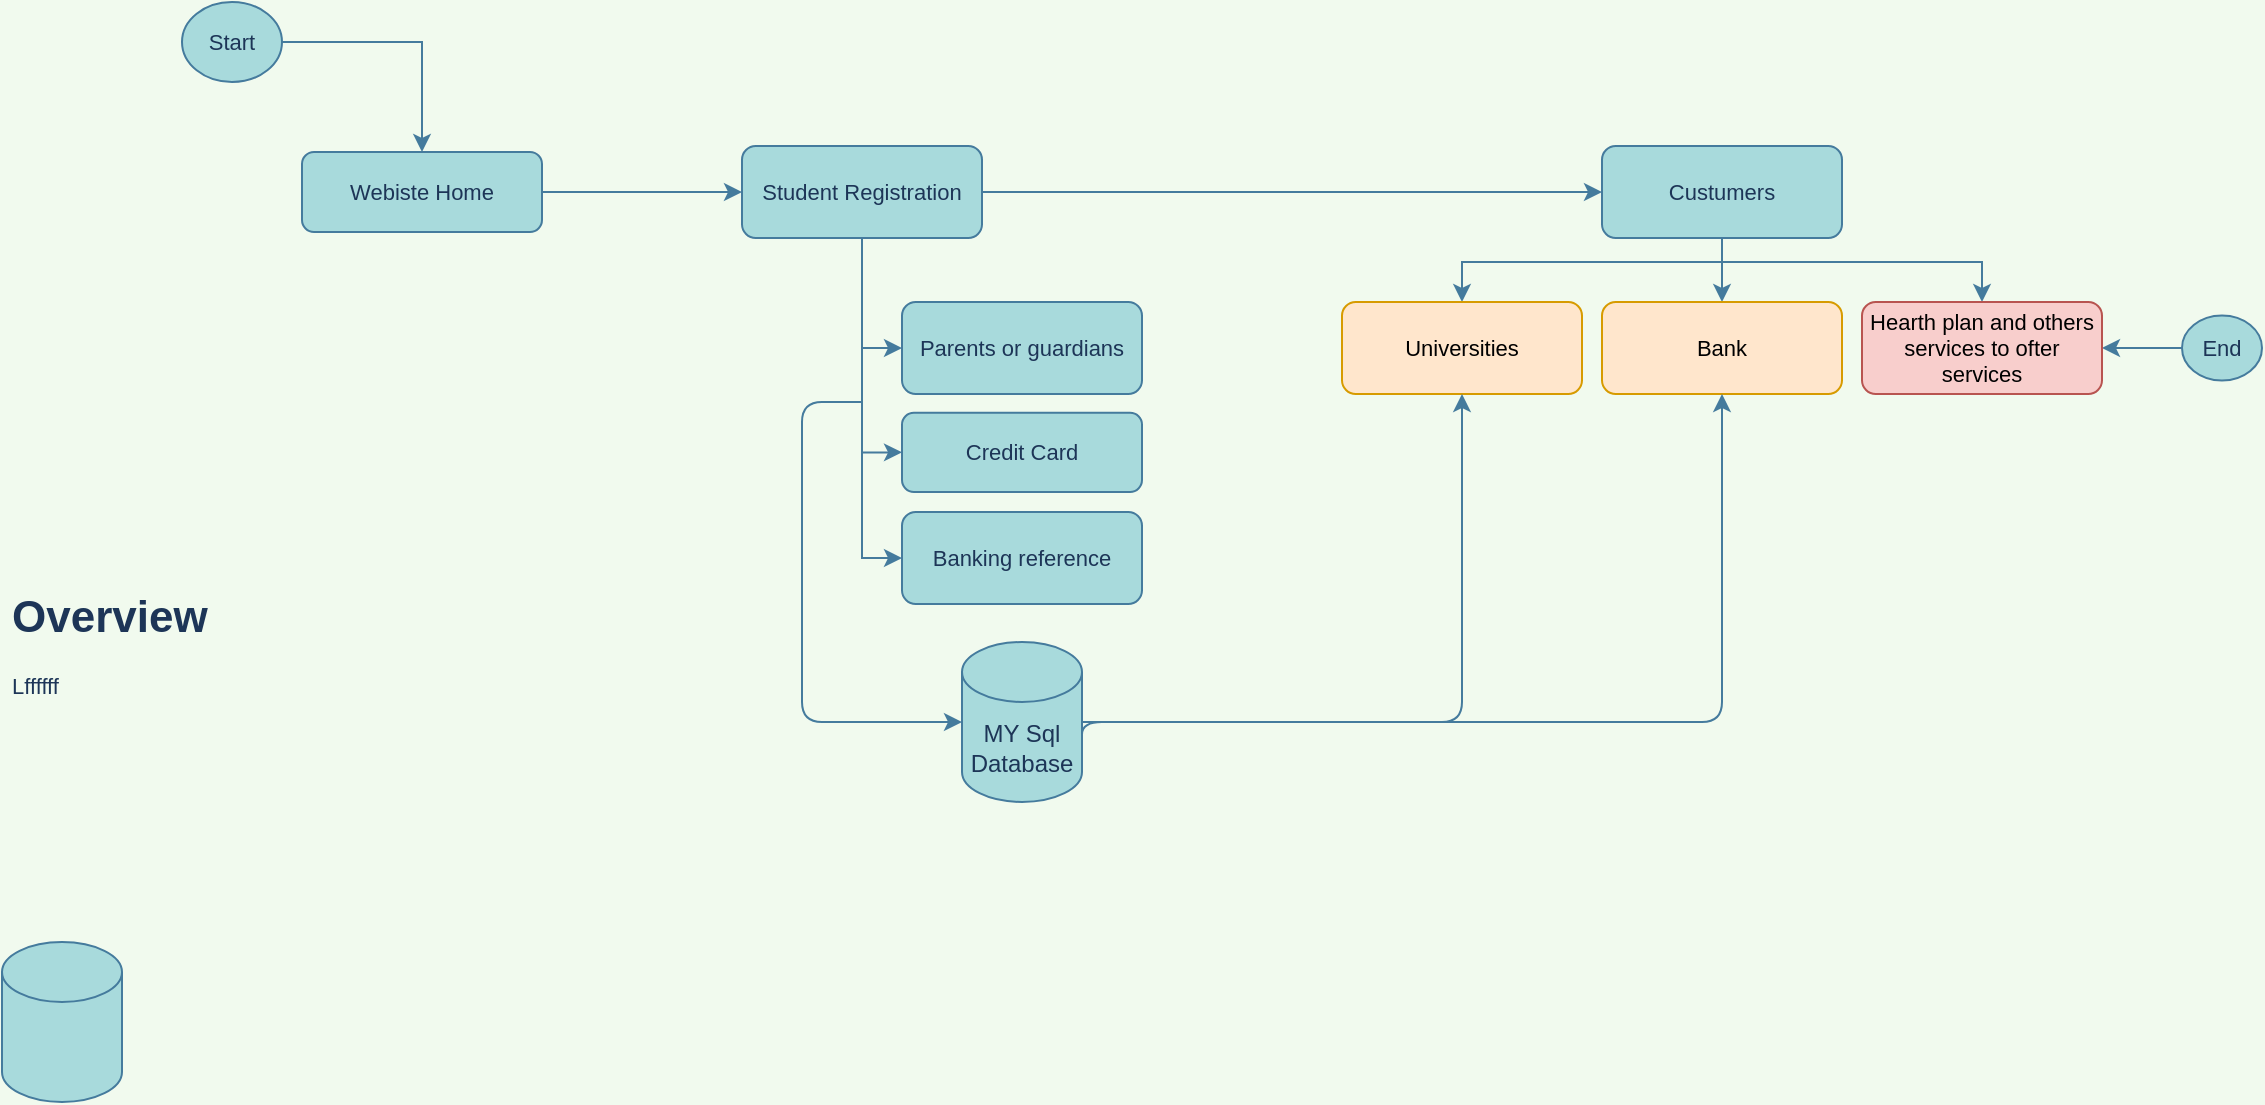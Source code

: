 <mxfile version="16.5.3" type="github">
  <diagram id="C5RBs43oDa-KdzZeNtuy" name="Page-1">
    <mxGraphModel dx="992" dy="613" grid="1" gridSize="10" guides="1" tooltips="1" connect="1" arrows="1" fold="1" page="1" pageScale="1" pageWidth="827" pageHeight="1169" background="#F1FAEE" math="0" shadow="0">
      <root>
        <mxCell id="WIyWlLk6GJQsqaUBKTNV-0" />
        <mxCell id="WIyWlLk6GJQsqaUBKTNV-1" parent="WIyWlLk6GJQsqaUBKTNV-0" />
        <mxCell id="O1w3WCs1X5jNn9kUkT5b-7" value="" style="edgeStyle=orthogonalEdgeStyle;rounded=0;orthogonalLoop=1;jettySize=auto;html=1;fontSize=11;noEdgeStyle=1;orthogonal=1;labelBackgroundColor=#F1FAEE;strokeColor=#457B9D;fontColor=#1D3557;" edge="1" parent="WIyWlLk6GJQsqaUBKTNV-1" source="O1w3WCs1X5jNn9kUkT5b-5" target="O1w3WCs1X5jNn9kUkT5b-6">
          <mxGeometry relative="1" as="geometry">
            <Array as="points">
              <mxPoint x="282" y="125" />
              <mxPoint x="358" y="125" />
            </Array>
          </mxGeometry>
        </mxCell>
        <mxCell id="O1w3WCs1X5jNn9kUkT5b-5" value="Webiste Home" style="rounded=1;whiteSpace=wrap;html=1;fontSize=11;fillColor=#A8DADC;strokeColor=#457B9D;fontColor=#1D3557;" vertex="1" parent="WIyWlLk6GJQsqaUBKTNV-1">
          <mxGeometry x="150" y="105" width="120" height="40" as="geometry" />
        </mxCell>
        <mxCell id="O1w3WCs1X5jNn9kUkT5b-41" value="" style="edgeStyle=orthogonalEdgeStyle;rounded=0;orthogonalLoop=1;jettySize=auto;html=1;fontSize=11;labelBackgroundColor=#F1FAEE;strokeColor=#457B9D;fontColor=#1D3557;" edge="1" parent="WIyWlLk6GJQsqaUBKTNV-1" source="O1w3WCs1X5jNn9kUkT5b-6" target="O1w3WCs1X5jNn9kUkT5b-40">
          <mxGeometry relative="1" as="geometry" />
        </mxCell>
        <mxCell id="O1w3WCs1X5jNn9kUkT5b-43" value="" style="edgeStyle=orthogonalEdgeStyle;rounded=0;orthogonalLoop=1;jettySize=auto;html=1;fontSize=11;entryX=0;entryY=0.5;entryDx=0;entryDy=0;labelBackgroundColor=#F1FAEE;strokeColor=#457B9D;fontColor=#1D3557;" edge="1" parent="WIyWlLk6GJQsqaUBKTNV-1" source="O1w3WCs1X5jNn9kUkT5b-6" target="O1w3WCs1X5jNn9kUkT5b-42">
          <mxGeometry relative="1" as="geometry" />
        </mxCell>
        <mxCell id="O1w3WCs1X5jNn9kUkT5b-45" value="" style="edgeStyle=orthogonalEdgeStyle;rounded=0;orthogonalLoop=1;jettySize=auto;html=1;fontSize=11;entryX=0;entryY=0.5;entryDx=0;entryDy=0;labelBackgroundColor=#F1FAEE;strokeColor=#457B9D;fontColor=#1D3557;" edge="1" parent="WIyWlLk6GJQsqaUBKTNV-1" source="O1w3WCs1X5jNn9kUkT5b-6" target="O1w3WCs1X5jNn9kUkT5b-44">
          <mxGeometry relative="1" as="geometry" />
        </mxCell>
        <mxCell id="O1w3WCs1X5jNn9kUkT5b-47" value="" style="edgeStyle=orthogonalEdgeStyle;rounded=0;orthogonalLoop=1;jettySize=auto;html=1;fontSize=11;entryX=0;entryY=0.5;entryDx=0;entryDy=0;labelBackgroundColor=#F1FAEE;strokeColor=#457B9D;fontColor=#1D3557;" edge="1" parent="WIyWlLk6GJQsqaUBKTNV-1" source="O1w3WCs1X5jNn9kUkT5b-6" target="O1w3WCs1X5jNn9kUkT5b-46">
          <mxGeometry relative="1" as="geometry" />
        </mxCell>
        <mxCell id="O1w3WCs1X5jNn9kUkT5b-6" value="Student Registration" style="whiteSpace=wrap;html=1;rounded=1;fontSize=11;fillColor=#A8DADC;strokeColor=#457B9D;fontColor=#1D3557;" vertex="1" parent="WIyWlLk6GJQsqaUBKTNV-1">
          <mxGeometry x="370" y="102" width="120" height="46" as="geometry" />
        </mxCell>
        <mxCell id="O1w3WCs1X5jNn9kUkT5b-58" value="" style="edgeStyle=orthogonalEdgeStyle;rounded=0;orthogonalLoop=1;jettySize=auto;html=1;fontSize=11;labelBackgroundColor=#F1FAEE;strokeColor=#457B9D;fontColor=#1D3557;" edge="1" parent="WIyWlLk6GJQsqaUBKTNV-1" source="O1w3WCs1X5jNn9kUkT5b-24" target="O1w3WCs1X5jNn9kUkT5b-5">
          <mxGeometry relative="1" as="geometry" />
        </mxCell>
        <mxCell id="O1w3WCs1X5jNn9kUkT5b-24" value="Start" style="ellipse;whiteSpace=wrap;html=1;fontSize=11;fillColor=#A8DADC;strokeColor=#457B9D;fontColor=#1D3557;" vertex="1" parent="WIyWlLk6GJQsqaUBKTNV-1">
          <mxGeometry x="90" y="30" width="50" height="40" as="geometry" />
        </mxCell>
        <mxCell id="O1w3WCs1X5jNn9kUkT5b-59" value="" style="edgeStyle=orthogonalEdgeStyle;rounded=0;orthogonalLoop=1;jettySize=auto;html=1;fontSize=11;labelBackgroundColor=#F1FAEE;strokeColor=#457B9D;fontColor=#1D3557;" edge="1" parent="WIyWlLk6GJQsqaUBKTNV-1" source="O1w3WCs1X5jNn9kUkT5b-29" target="O1w3WCs1X5jNn9kUkT5b-54">
          <mxGeometry relative="1" as="geometry" />
        </mxCell>
        <mxCell id="O1w3WCs1X5jNn9kUkT5b-29" value="End" style="ellipse;whiteSpace=wrap;html=1;rounded=1;fontSize=11;fillColor=#A8DADC;strokeColor=#457B9D;fontColor=#1D3557;" vertex="1" parent="WIyWlLk6GJQsqaUBKTNV-1">
          <mxGeometry x="1090" y="186.754" width="40" height="32.5" as="geometry" />
        </mxCell>
        <mxCell id="O1w3WCs1X5jNn9kUkT5b-33" value="&lt;h1&gt;Overview&lt;/h1&gt;&lt;p&gt;Lffffff&lt;/p&gt;" style="text;html=1;strokeColor=none;fillColor=none;spacing=5;spacingTop=-20;whiteSpace=wrap;overflow=hidden;rounded=0;fontSize=11;fontColor=#1D3557;" vertex="1" parent="WIyWlLk6GJQsqaUBKTNV-1">
          <mxGeometry y="320" width="190" height="120" as="geometry" />
        </mxCell>
        <mxCell id="O1w3WCs1X5jNn9kUkT5b-34" value="" style="shape=cylinder3;whiteSpace=wrap;html=1;boundedLbl=1;backgroundOutline=1;size=15;fontSize=11;fillColor=#A8DADC;strokeColor=#457B9D;fontColor=#1D3557;" vertex="1" parent="WIyWlLk6GJQsqaUBKTNV-1">
          <mxGeometry y="500" width="60" height="80" as="geometry" />
        </mxCell>
        <mxCell id="O1w3WCs1X5jNn9kUkT5b-55" value="" style="edgeStyle=orthogonalEdgeStyle;rounded=0;orthogonalLoop=1;jettySize=auto;html=1;fontSize=11;exitX=0.5;exitY=1;exitDx=0;exitDy=0;labelBackgroundColor=#F1FAEE;strokeColor=#457B9D;fontColor=#1D3557;" edge="1" parent="WIyWlLk6GJQsqaUBKTNV-1" source="O1w3WCs1X5jNn9kUkT5b-40" target="O1w3WCs1X5jNn9kUkT5b-54">
          <mxGeometry relative="1" as="geometry">
            <Array as="points">
              <mxPoint x="860" y="160" />
              <mxPoint x="990" y="160" />
            </Array>
          </mxGeometry>
        </mxCell>
        <mxCell id="O1w3WCs1X5jNn9kUkT5b-56" value="" style="edgeStyle=orthogonalEdgeStyle;rounded=0;orthogonalLoop=1;jettySize=auto;html=1;fontSize=11;labelBackgroundColor=#F1FAEE;strokeColor=#457B9D;fontColor=#1D3557;" edge="1" parent="WIyWlLk6GJQsqaUBKTNV-1" source="O1w3WCs1X5jNn9kUkT5b-40" target="O1w3WCs1X5jNn9kUkT5b-50">
          <mxGeometry relative="1" as="geometry" />
        </mxCell>
        <mxCell id="O1w3WCs1X5jNn9kUkT5b-57" value="" style="edgeStyle=orthogonalEdgeStyle;rounded=0;orthogonalLoop=1;jettySize=auto;html=1;fontSize=11;entryX=0.5;entryY=0;entryDx=0;entryDy=0;exitX=0.5;exitY=1;exitDx=0;exitDy=0;labelBackgroundColor=#F1FAEE;strokeColor=#457B9D;fontColor=#1D3557;" edge="1" parent="WIyWlLk6GJQsqaUBKTNV-1" source="O1w3WCs1X5jNn9kUkT5b-40" target="O1w3WCs1X5jNn9kUkT5b-48">
          <mxGeometry relative="1" as="geometry">
            <Array as="points">
              <mxPoint x="860" y="160" />
              <mxPoint x="730" y="160" />
            </Array>
          </mxGeometry>
        </mxCell>
        <mxCell id="O1w3WCs1X5jNn9kUkT5b-40" value="Custumers" style="whiteSpace=wrap;html=1;rounded=1;fontSize=11;fillColor=#A8DADC;strokeColor=#457B9D;fontColor=#1D3557;" vertex="1" parent="WIyWlLk6GJQsqaUBKTNV-1">
          <mxGeometry x="800" y="102" width="120" height="46" as="geometry" />
        </mxCell>
        <mxCell id="O1w3WCs1X5jNn9kUkT5b-42" value="Parents or guardians" style="whiteSpace=wrap;html=1;rounded=1;fontSize=11;fillColor=#A8DADC;strokeColor=#457B9D;fontColor=#1D3557;" vertex="1" parent="WIyWlLk6GJQsqaUBKTNV-1">
          <mxGeometry x="450" y="180" width="120" height="46" as="geometry" />
        </mxCell>
        <mxCell id="O1w3WCs1X5jNn9kUkT5b-44" value="Credit Card" style="whiteSpace=wrap;html=1;rounded=1;fontSize=11;fillColor=#A8DADC;strokeColor=#457B9D;fontColor=#1D3557;" vertex="1" parent="WIyWlLk6GJQsqaUBKTNV-1">
          <mxGeometry x="450" y="235.37" width="120" height="39.63" as="geometry" />
        </mxCell>
        <mxCell id="O1w3WCs1X5jNn9kUkT5b-46" value="Banking reference" style="whiteSpace=wrap;html=1;rounded=1;fontSize=11;fillColor=#A8DADC;strokeColor=#457B9D;fontColor=#1D3557;" vertex="1" parent="WIyWlLk6GJQsqaUBKTNV-1">
          <mxGeometry x="450" y="285" width="120" height="46" as="geometry" />
        </mxCell>
        <mxCell id="O1w3WCs1X5jNn9kUkT5b-48" value="Universities" style="whiteSpace=wrap;html=1;rounded=1;fontSize=11;fillColor=#ffe6cc;strokeColor=#d79b00;" vertex="1" parent="WIyWlLk6GJQsqaUBKTNV-1">
          <mxGeometry x="670" y="180" width="120" height="46" as="geometry" />
        </mxCell>
        <mxCell id="O1w3WCs1X5jNn9kUkT5b-50" value="Bank" style="whiteSpace=wrap;html=1;rounded=1;fontSize=11;fillColor=#ffe6cc;strokeColor=#d79b00;" vertex="1" parent="WIyWlLk6GJQsqaUBKTNV-1">
          <mxGeometry x="800" y="180" width="120" height="46" as="geometry" />
        </mxCell>
        <mxCell id="O1w3WCs1X5jNn9kUkT5b-54" value="Hearth plan and others services to ofter services" style="whiteSpace=wrap;html=1;rounded=1;fontSize=11;fillColor=#f8cecc;strokeColor=#b85450;" vertex="1" parent="WIyWlLk6GJQsqaUBKTNV-1">
          <mxGeometry x="930" y="180" width="120" height="46" as="geometry" />
        </mxCell>
        <mxCell id="O1w3WCs1X5jNn9kUkT5b-60" value="MY Sql Database" style="shape=cylinder3;whiteSpace=wrap;html=1;boundedLbl=1;backgroundOutline=1;size=15;rounded=0;sketch=0;fontColor=#1D3557;strokeColor=#457B9D;fillColor=#A8DADC;" vertex="1" parent="WIyWlLk6GJQsqaUBKTNV-1">
          <mxGeometry x="480" y="350" width="60" height="80" as="geometry" />
        </mxCell>
        <mxCell id="O1w3WCs1X5jNn9kUkT5b-63" value="" style="edgeStyle=elbowEdgeStyle;elbow=horizontal;endArrow=classic;html=1;rounded=1;sketch=0;fontColor=#1D3557;strokeColor=#457B9D;fillColor=#A8DADC;curved=0;entryX=0;entryY=0.5;entryDx=0;entryDy=0;entryPerimeter=0;" edge="1" parent="WIyWlLk6GJQsqaUBKTNV-1" target="O1w3WCs1X5jNn9kUkT5b-60">
          <mxGeometry width="50" height="50" relative="1" as="geometry">
            <mxPoint x="430" y="230" as="sourcePoint" />
            <mxPoint x="620" y="180" as="targetPoint" />
            <Array as="points">
              <mxPoint x="400" y="270" />
            </Array>
          </mxGeometry>
        </mxCell>
        <mxCell id="O1w3WCs1X5jNn9kUkT5b-64" value="" style="edgeStyle=elbowEdgeStyle;elbow=vertical;endArrow=classic;html=1;rounded=1;sketch=0;fontColor=#1D3557;strokeColor=#457B9D;fillColor=#A8DADC;curved=0;exitX=1;exitY=0;exitDx=0;exitDy=52.5;exitPerimeter=0;entryX=0.5;entryY=1;entryDx=0;entryDy=0;" edge="1" parent="WIyWlLk6GJQsqaUBKTNV-1" source="O1w3WCs1X5jNn9kUkT5b-60" target="O1w3WCs1X5jNn9kUkT5b-50">
          <mxGeometry width="50" height="50" relative="1" as="geometry">
            <mxPoint x="590" y="410" as="sourcePoint" />
            <mxPoint x="640" y="360" as="targetPoint" />
            <Array as="points">
              <mxPoint x="700" y="390" />
            </Array>
          </mxGeometry>
        </mxCell>
        <mxCell id="O1w3WCs1X5jNn9kUkT5b-65" value="" style="edgeStyle=elbowEdgeStyle;elbow=vertical;endArrow=classic;html=1;rounded=1;sketch=0;fontColor=#1D3557;strokeColor=#457B9D;fillColor=#A8DADC;curved=0;exitX=1;exitY=0.5;exitDx=0;exitDy=0;exitPerimeter=0;entryX=0.5;entryY=1;entryDx=0;entryDy=0;" edge="1" parent="WIyWlLk6GJQsqaUBKTNV-1" source="O1w3WCs1X5jNn9kUkT5b-60" target="O1w3WCs1X5jNn9kUkT5b-48">
          <mxGeometry width="50" height="50" relative="1" as="geometry">
            <mxPoint x="550" y="412.5" as="sourcePoint" />
            <mxPoint x="870" y="236" as="targetPoint" />
            <Array as="points">
              <mxPoint x="640" y="390" />
            </Array>
          </mxGeometry>
        </mxCell>
      </root>
    </mxGraphModel>
  </diagram>
</mxfile>

